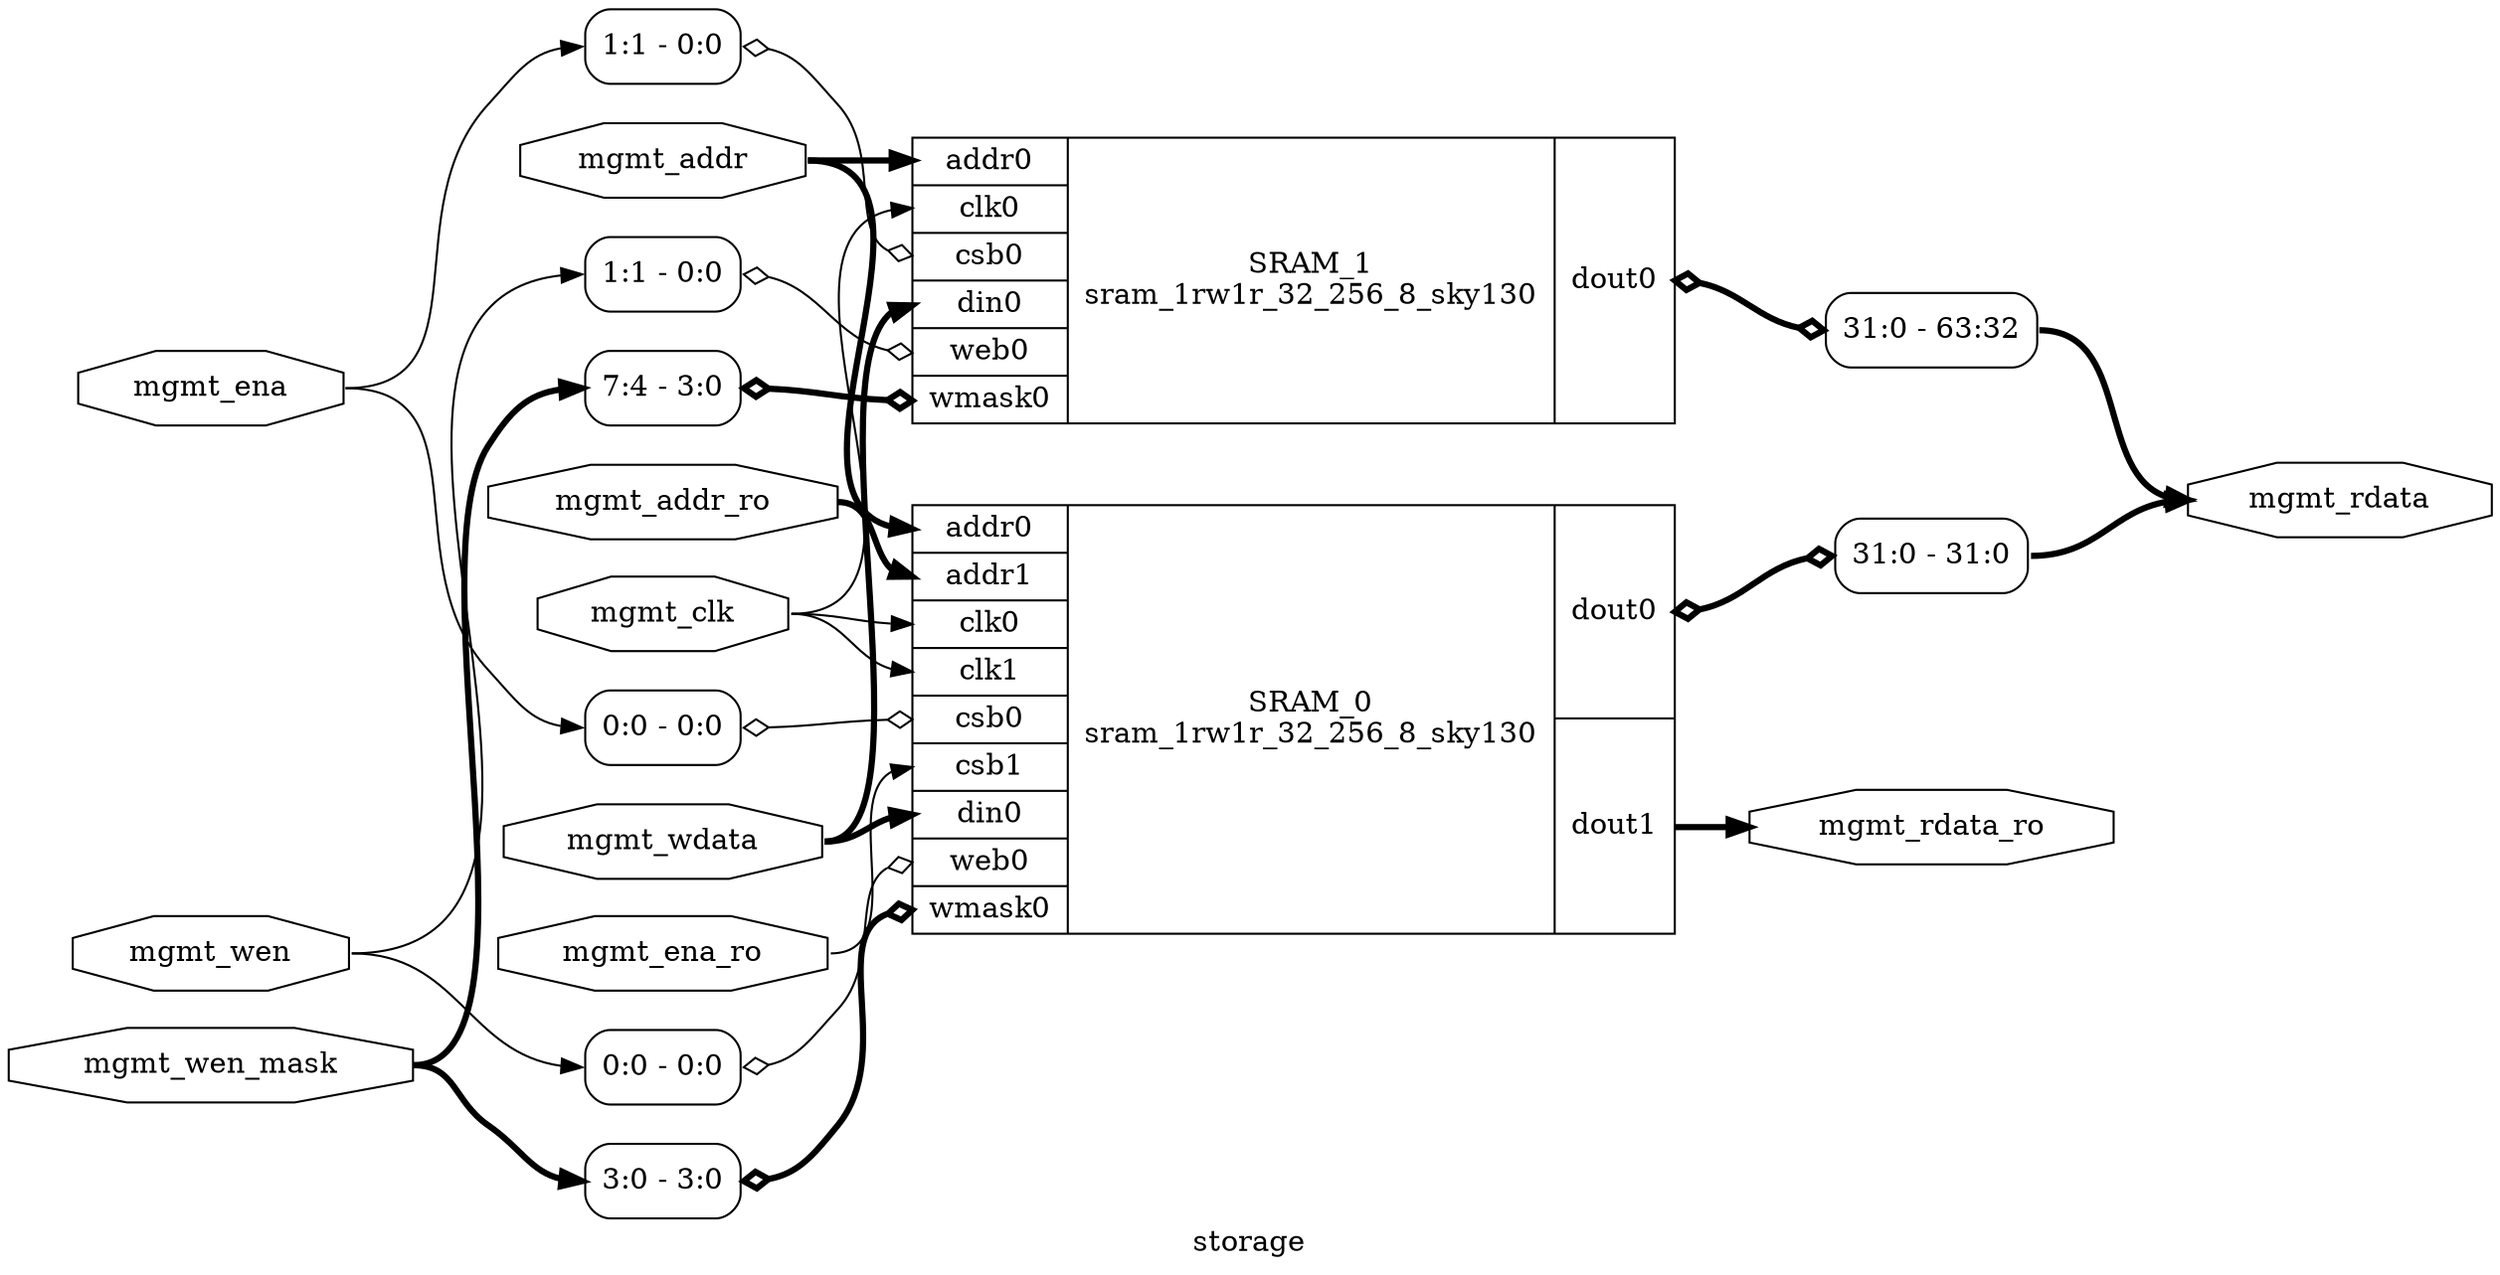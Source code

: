digraph "storage" {
label="storage";
rankdir="LR";
remincross=true;
n1 [ shape=octagon, label="mgmt_rdata_ro", color="black", fontcolor="black" ];
n2 [ shape=octagon, label="mgmt_addr_ro", color="black", fontcolor="black" ];
n3 [ shape=octagon, label="mgmt_ena_ro", color="black", fontcolor="black" ];
n4 [ shape=octagon, label="mgmt_rdata", color="black", fontcolor="black" ];
n5 [ shape=octagon, label="mgmt_wdata", color="black", fontcolor="black" ];
n6 [ shape=octagon, label="mgmt_addr", color="black", fontcolor="black" ];
n7 [ shape=octagon, label="mgmt_wen_mask", color="black", fontcolor="black" ];
n8 [ shape=octagon, label="mgmt_wen", color="black", fontcolor="black" ];
n9 [ shape=octagon, label="mgmt_ena", color="black", fontcolor="black" ];
n10 [ shape=octagon, label="mgmt_clk", color="black", fontcolor="black" ];
c18 [ shape=record, label="{{<p11> addr0|<p12> clk0|<p13> csb0|<p14> din0|<p15> web0|<p16> wmask0}|SRAM_1\nsram_1rw1r_32_256_8_sky130|{<p17> dout0}}" ];
x0 [ shape=record, style=rounded, label="<s0> 31:0 - 63:32 " ];
c18:p17:e -> x0:w [arrowhead=odiamond, arrowtail=odiamond, dir=both, color="black", style="setlinewidth(3)", label=""];
x1 [ shape=record, style=rounded, label="<s0> 7:4 - 3:0 " ];
x1:e -> c18:p16:w [arrowhead=odiamond, arrowtail=odiamond, dir=both, color="black", style="setlinewidth(3)", label=""];
x2 [ shape=record, style=rounded, label="<s0> 1:1 - 0:0 " ];
x2:e -> c18:p15:w [arrowhead=odiamond, arrowtail=odiamond, dir=both, color="black", label=""];
x3 [ shape=record, style=rounded, label="<s0> 1:1 - 0:0 " ];
x3:e -> c18:p13:w [arrowhead=odiamond, arrowtail=odiamond, dir=both, color="black", label=""];
c23 [ shape=record, label="{{<p11> addr0|<p19> addr1|<p12> clk0|<p20> clk1|<p13> csb0|<p21> csb1|<p14> din0|<p15> web0|<p16> wmask0}|SRAM_0\nsram_1rw1r_32_256_8_sky130|{<p17> dout0|<p22> dout1}}" ];
x4 [ shape=record, style=rounded, label="<s0> 31:0 - 31:0 " ];
c23:p17:e -> x4:w [arrowhead=odiamond, arrowtail=odiamond, dir=both, color="black", style="setlinewidth(3)", label=""];
x5 [ shape=record, style=rounded, label="<s0> 3:0 - 3:0 " ];
x5:e -> c23:p16:w [arrowhead=odiamond, arrowtail=odiamond, dir=both, color="black", style="setlinewidth(3)", label=""];
x6 [ shape=record, style=rounded, label="<s0> 0:0 - 0:0 " ];
x6:e -> c23:p15:w [arrowhead=odiamond, arrowtail=odiamond, dir=both, color="black", label=""];
x7 [ shape=record, style=rounded, label="<s0> 0:0 - 0:0 " ];
x7:e -> c23:p13:w [arrowhead=odiamond, arrowtail=odiamond, dir=both, color="black", label=""];
c23:p22:e -> n1:w [color="black", style="setlinewidth(3)", label=""];
n10:e -> c18:p12:w [color="black", label=""];
n10:e -> c23:p12:w [color="black", label=""];
n10:e -> c23:p20:w [color="black", label=""];
n2:e -> c23:p19:w [color="black", style="setlinewidth(3)", label=""];
n3:e -> c23:p21:w [color="black", label=""];
x0:s0:e -> n4:w [color="black", style="setlinewidth(3)", label=""];
x4:s0:e -> n4:w [color="black", style="setlinewidth(3)", label=""];
n5:e -> c18:p14:w [color="black", style="setlinewidth(3)", label=""];
n5:e -> c23:p14:w [color="black", style="setlinewidth(3)", label=""];
n6:e -> c18:p11:w [color="black", style="setlinewidth(3)", label=""];
n6:e -> c23:p11:w [color="black", style="setlinewidth(3)", label=""];
n7:e -> x1:s0:w [color="black", style="setlinewidth(3)", label=""];
n7:e -> x5:s0:w [color="black", style="setlinewidth(3)", label=""];
n8:e -> x2:s0:w [color="black", label=""];
n8:e -> x6:s0:w [color="black", label=""];
n9:e -> x3:s0:w [color="black", label=""];
n9:e -> x7:s0:w [color="black", label=""];
}
